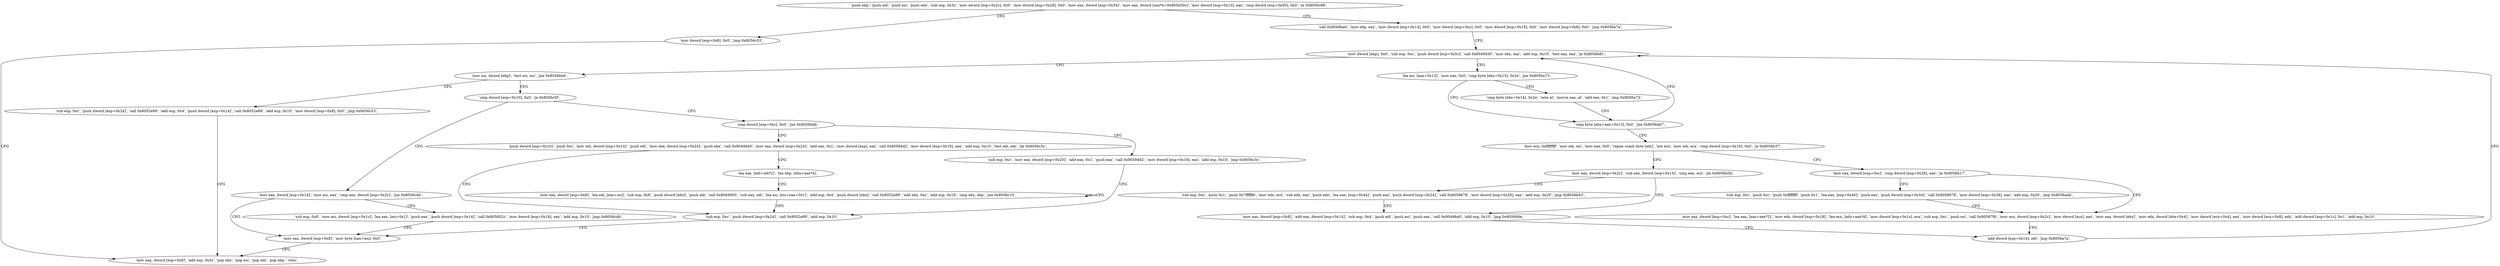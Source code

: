 digraph "func" {
"134572569" [label = "'push ebp', 'push edi', 'push esi', 'push ebx', 'sub esp, 0x3c', 'mov dword [esp+0x2c], 0x0', 'mov dword [esp+0x28], 0x0', 'mov eax, dword [esp+0x54]', 'mov eax, dword [eax*4+0x805d30c]', 'mov dword [esp+0x10], eax', 'cmp dword [esp+0x50], 0x0', 'je 0x8056c88', " ]
"134573192" [label = "'mov dword [esp+0x8], 0x0', 'jmp 0x8056c53', " ]
"134572618" [label = "'call 0x8049ba0', 'mov ebp, eax', 'mov dword [esp+0x14], 0x0', 'mov dword [esp+0xc], 0x0', 'mov dword [esp+0x18], 0x0', 'mov dword [esp+0x8], 0x0', 'jmp 0x8056a7a', " ]
"134573139" [label = "'mov eax, dword [esp+0x8]', 'add esp, 0x3c', 'pop ebx', 'pop esi', 'pop edi', 'pop ebp', 'retn', " ]
"134572666" [label = "'mov dword [ebp], 0x0', 'sub esp, 0xc', 'push dword [esp+0x5c]', 'call 0x8049d30', 'mov ebx, eax', 'add esp, 0x10', 'test eax, eax', 'je 0x8056b81', " ]
"134572929" [label = "'mov esi, dword [ebp]', 'test esi, esi', 'jne 0x8056bb6', " ]
"134572698" [label = "'lea esi, [eax+0x13]', 'mov eax, 0x0', 'cmp byte [ebx+0x13], 0x2e', 'jne 0x8056a73', " ]
"134572982" [label = "'sub esp, 0xc', 'push dword [esp+0x24]', 'call 0x8052e89', 'add esp, 0x4', 'push dword [esp+0x14]', 'call 0x8052e89', 'add esp, 0x10', 'mov dword [esp+0x8], 0x0', 'jmp 0x8056c53', " ]
"134572936" [label = "'cmp dword [esp+0x10], 0x0', 'je 0x8056c5f', " ]
"134572659" [label = "'cmp byte [ebx+eax+0x13], 0x0', 'jne 0x8056ab7', " ]
"134572712" [label = "'cmp byte [ebx+0x14], 0x2e', 'sete al', 'movzx eax, al', 'add eax, 0x1', 'jmp 0x8056a73', " ]
"134573151" [label = "'mov eax, dword [esp+0x14]', 'mov esi, eax', 'cmp eax, dword [esp+0x2c]', 'jne 0x8056c4b', " ]
"134572947" [label = "'cmp dword [esp+0xc], 0x0', 'jne 0x8056bdb', " ]
"134572727" [label = "'mov ecx, 0xffffffff', 'mov edi, esi', 'mov eax, 0x0', 'repne scasb byte [edi]', 'not ecx', 'mov edi, ecx', 'cmp dword [esp+0x10], 0x0', 'je 0x8056b37', " ]
"134573131" [label = "'mov eax, dword [esp+0x8]', 'mov byte [eax+esi], 0x0', " ]
"134573163" [label = "'sub esp, 0x8', 'mov esi, dword [esp+0x1c]', 'lea eax, [esi+0x1]', 'push eax', 'push dword [esp+0x14]', 'call 0x805852c', 'mov dword [esp+0x18], eax', 'add esp, 0x10', 'jmp 0x8056c4b', " ]
"134573019" [label = "'push dword [esp+0x10]', 'push 0xc', 'mov edi, dword [esp+0x14]', 'push edi', 'mov ebx, dword [esp+0x24]', 'push ebx', 'call 0x8049d40', 'mov eax, dword [esp+0x24]', 'add eax, 0x1', 'mov dword [esp], eax', 'call 0x80584d2', 'mov dword [esp+0x18], eax', 'add esp, 0x10', 'test edi, edi', 'jle 0x8056c3c', " ]
"134572954" [label = "'sub esp, 0xc', 'mov eax, dword [esp+0x20]', 'add eax, 0x1', 'push eax', 'call 0x80584d2', 'mov dword [esp+0x18], eax', 'add esp, 0x10', 'jmp 0x8056c3c', " ]
"134572855" [label = "'mov eax, dword [esp+0x2c]', 'sub eax, dword [esp+0x14]', 'cmp eax, ecx', 'jle 0x8056b5b', " ]
"134572752" [label = "'mov eax, dword [esp+0xc]', 'cmp dword [esp+0x28], eax', 'je 0x8056b17', " ]
"134573116" [label = "'sub esp, 0xc', 'push dword [esp+0x24]', 'call 0x8052e89', 'add esp, 0x10', " ]
"134573066" [label = "'lea eax, [edi+edi*2]', 'lea ebp, [ebx+eax*4]', " ]
"134572891" [label = "'sub esp, 0xc', 'push 0x1', 'push 0x7ffffffe', 'mov edx, ecx', 'sub edx, eax', 'push edx', 'lea eax, [esp+0x44]', 'push eax', 'push dword [esp+0x24]', 'call 0x8058678', 'mov dword [esp+0x28], eax', 'add esp, 0x20', 'jmp 0x8056b43', " ]
"134572867" [label = "'mov eax, dword [esp+0x8]', 'add eax, dword [esp+0x14]', 'sub esp, 0x4', 'push edi', 'push esi', 'push eax', 'call 0x80498a0', 'add esp, 0x10', 'jmp 0x8056b0e', " ]
"134572823" [label = "'sub esp, 0xc', 'push 0xc', 'push 0xffffffff', 'push 0x1', 'lea eax, [esp+0x40]', 'push eax', 'push dword [esp+0x34]', 'call 0x8058678', 'mov dword [esp+0x38], eax', 'add esp, 0x20', 'jmp 0x8056ada', " ]
"134572762" [label = "'mov eax, dword [esp+0xc]', 'lea eax, [eax+eax*2]', 'mov edx, dword [esp+0x18]', 'lea ecx, [edx+eax*4]', 'mov dword [esp+0x1c], ecx', 'sub esp, 0xc', 'push esi', 'call 0x80587fb', 'mov ecx, dword [esp+0x2c]', 'mov dword [ecx], eax', 'mov eax, dword [ebx]', 'mov edx, dword [ebx+0x4]', 'mov dword [ecx+0x4], eax', 'mov dword [ecx+0x8], edx', 'add dword [esp+0x1c], 0x1', 'add esp, 0x10', " ]
"134573072" [label = "'mov eax, dword [esp+0x8]', 'lea edi, [eax+esi]', 'sub esp, 0x8', 'push dword [ebx]', 'push edi', 'call 0x8049950', 'sub eax, edi', 'lea esi, [esi+eax+0x1]', 'add esp, 0x4', 'push dword [ebx]', 'call 0x8052e89', 'add ebx, 0xc', 'add esp, 0x10', 'cmp ebx, ebp', 'jne 0x8056c10', " ]
"134572814" [label = "'add dword [esp+0x14], edi', 'jmp 0x8056a7a', " ]
"134572569" -> "134573192" [ label = "CFG" ]
"134572569" -> "134572618" [ label = "CFG" ]
"134573192" -> "134573139" [ label = "CFG" ]
"134572618" -> "134572666" [ label = "CFG" ]
"134572666" -> "134572929" [ label = "CFG" ]
"134572666" -> "134572698" [ label = "CFG" ]
"134572929" -> "134572982" [ label = "CFG" ]
"134572929" -> "134572936" [ label = "CFG" ]
"134572698" -> "134572659" [ label = "CFG" ]
"134572698" -> "134572712" [ label = "CFG" ]
"134572982" -> "134573139" [ label = "CFG" ]
"134572936" -> "134573151" [ label = "CFG" ]
"134572936" -> "134572947" [ label = "CFG" ]
"134572659" -> "134572727" [ label = "CFG" ]
"134572659" -> "134572666" [ label = "CFG" ]
"134572712" -> "134572659" [ label = "CFG" ]
"134573151" -> "134573131" [ label = "CFG" ]
"134573151" -> "134573163" [ label = "CFG" ]
"134572947" -> "134573019" [ label = "CFG" ]
"134572947" -> "134572954" [ label = "CFG" ]
"134572727" -> "134572855" [ label = "CFG" ]
"134572727" -> "134572752" [ label = "CFG" ]
"134573131" -> "134573139" [ label = "CFG" ]
"134573163" -> "134573131" [ label = "CFG" ]
"134573019" -> "134573116" [ label = "CFG" ]
"134573019" -> "134573066" [ label = "CFG" ]
"134572954" -> "134573116" [ label = "CFG" ]
"134572855" -> "134572891" [ label = "CFG" ]
"134572855" -> "134572867" [ label = "CFG" ]
"134572752" -> "134572823" [ label = "CFG" ]
"134572752" -> "134572762" [ label = "CFG" ]
"134573116" -> "134573131" [ label = "CFG" ]
"134573066" -> "134573072" [ label = "CFG" ]
"134572891" -> "134572867" [ label = "CFG" ]
"134572867" -> "134572814" [ label = "CFG" ]
"134572823" -> "134572762" [ label = "CFG" ]
"134572762" -> "134572814" [ label = "CFG" ]
"134573072" -> "134573072" [ label = "CFG" ]
"134573072" -> "134573116" [ label = "CFG" ]
"134572814" -> "134572666" [ label = "CFG" ]
}
